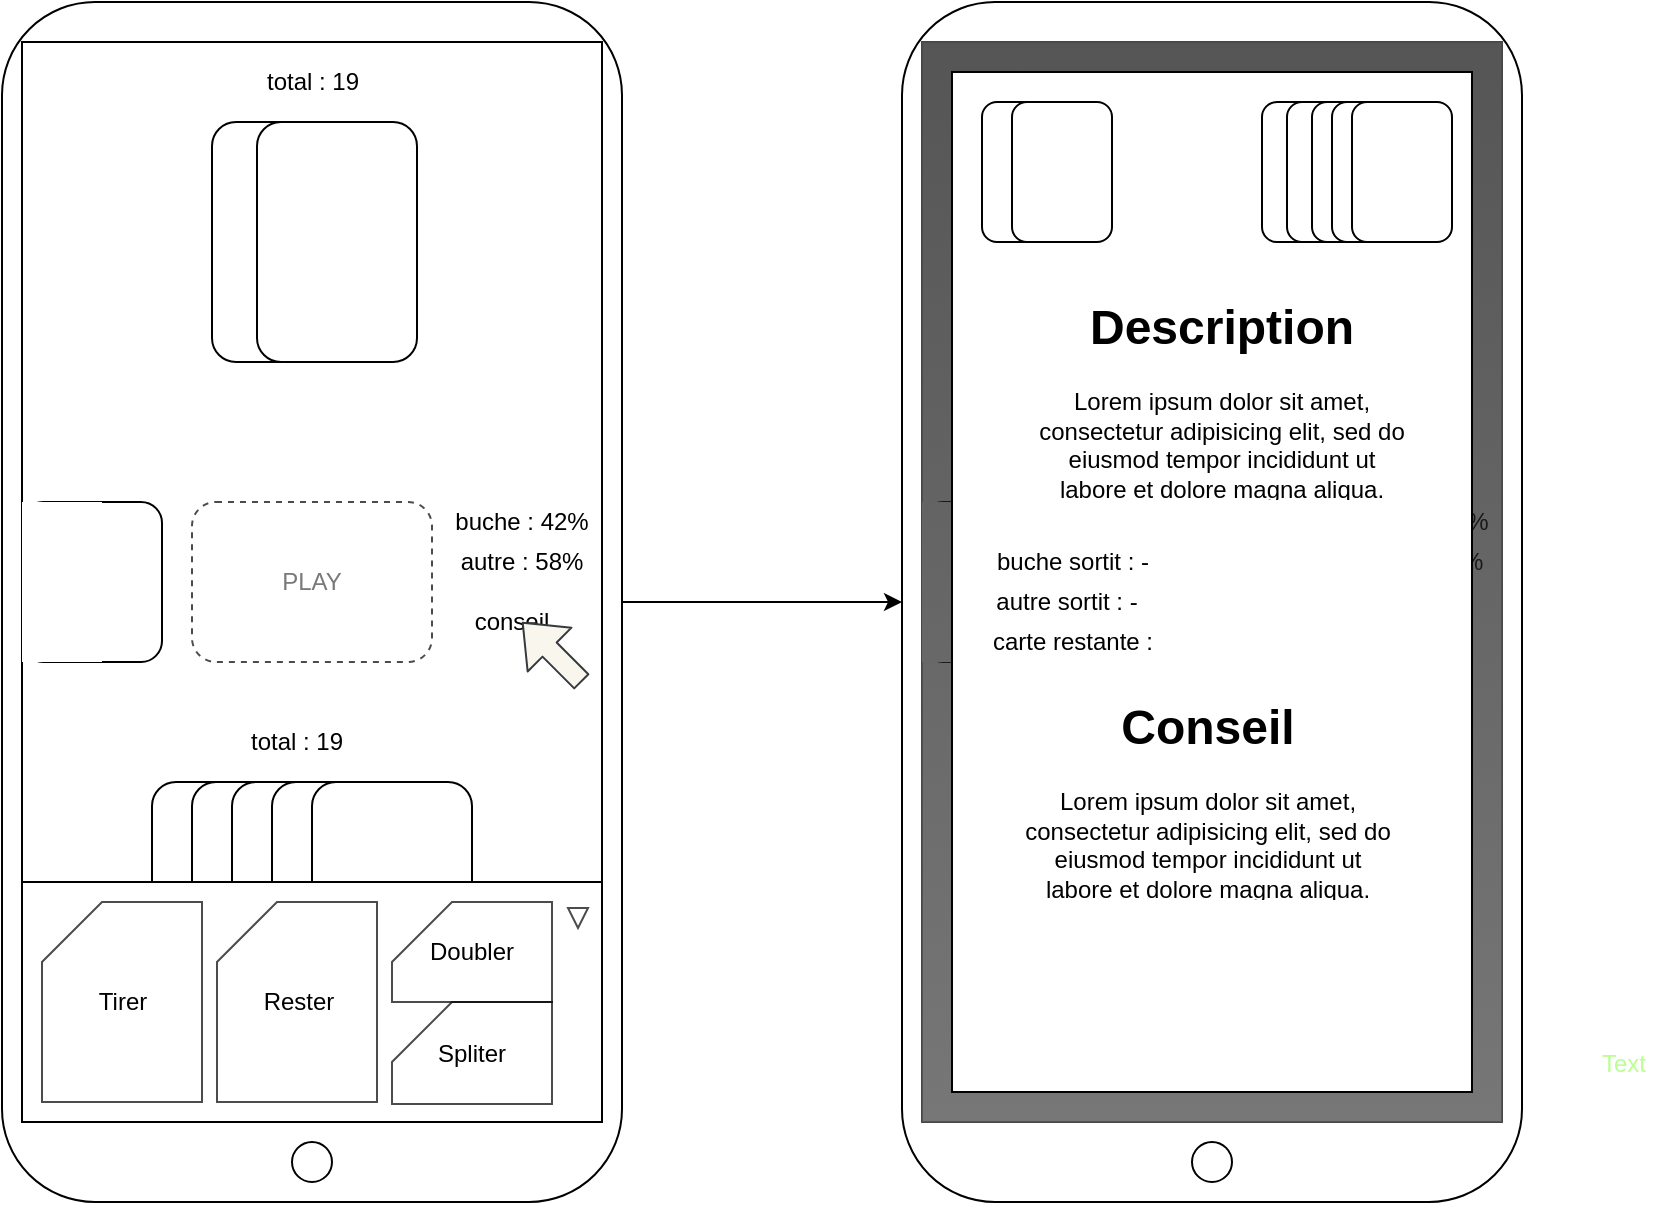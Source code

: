 <mxfile version="12.2.0" pages="1"><diagram id="uUF2-19ak4LS_ljSg2fa" name="Page-1"><mxGraphModel dx="1173" dy="660" grid="1" gridSize="10" guides="1" tooltips="1" connect="1" arrows="1" fold="1" page="1" pageScale="1" pageWidth="827" pageHeight="1169" math="0" shadow="0"><root><mxCell id="0"/><mxCell id="1" parent="0"/><mxCell id="1RPG53pjJnhCg3QH7NV_-48" style="edgeStyle=orthogonalEdgeStyle;rounded=0;orthogonalLoop=1;jettySize=auto;html=1;exitX=1;exitY=0.5;exitDx=0;exitDy=0;entryX=0;entryY=0.5;entryDx=0;entryDy=0;fontColor=#BAFF91;" edge="1" parent="1" source="1RPG53pjJnhCg3QH7NV_-1" target="1RPG53pjJnhCg3QH7NV_-26"><mxGeometry relative="1" as="geometry"/></mxCell><mxCell id="1RPG53pjJnhCg3QH7NV_-1" value="" style="rounded=1;whiteSpace=wrap;html=1;" vertex="1" parent="1"><mxGeometry x="40" y="40" width="310" height="600" as="geometry"/></mxCell><mxCell id="1RPG53pjJnhCg3QH7NV_-2" value="" style="rounded=0;whiteSpace=wrap;html=1;" vertex="1" parent="1"><mxGeometry x="50" y="60" width="290" height="540" as="geometry"/></mxCell><mxCell id="1RPG53pjJnhCg3QH7NV_-3" value="" style="ellipse;whiteSpace=wrap;html=1;" vertex="1" parent="1"><mxGeometry x="185" y="610" width="20" height="20" as="geometry"/></mxCell><mxCell id="1RPG53pjJnhCg3QH7NV_-4" value="" style="rounded=1;whiteSpace=wrap;html=1;rotation=90;" vertex="1" parent="1"><mxGeometry x="95" y="450" width="120" height="80" as="geometry"/></mxCell><mxCell id="1RPG53pjJnhCg3QH7NV_-6" value="" style="rounded=1;whiteSpace=wrap;html=1;rotation=90;" vertex="1" parent="1"><mxGeometry x="115" y="450" width="120" height="80" as="geometry"/></mxCell><mxCell id="1RPG53pjJnhCg3QH7NV_-7" value="" style="rounded=1;whiteSpace=wrap;html=1;rotation=90;" vertex="1" parent="1"><mxGeometry x="135" y="450" width="120" height="80" as="geometry"/></mxCell><mxCell id="1RPG53pjJnhCg3QH7NV_-8" value="" style="rounded=1;whiteSpace=wrap;html=1;rotation=90;" vertex="1" parent="1"><mxGeometry x="155" y="450" width="120" height="80" as="geometry"/></mxCell><mxCell id="1RPG53pjJnhCg3QH7NV_-9" value="" style="rounded=1;whiteSpace=wrap;html=1;rotation=90;" vertex="1" parent="1"><mxGeometry x="175" y="450" width="120" height="80" as="geometry"/></mxCell><mxCell id="1RPG53pjJnhCg3QH7NV_-11" value="total : 19" style="text;html=1;strokeColor=none;fillColor=none;align=center;verticalAlign=middle;whiteSpace=wrap;rounded=0;" vertex="1" parent="1"><mxGeometry x="160" y="400" width="55" height="20" as="geometry"/></mxCell><mxCell id="1RPG53pjJnhCg3QH7NV_-13" value="" style="rounded=1;whiteSpace=wrap;html=1;rotation=180;" vertex="1" parent="1"><mxGeometry x="50" y="290" width="70" height="80" as="geometry"/></mxCell><mxCell id="1RPG53pjJnhCg3QH7NV_-15" value="" style="rounded=0;whiteSpace=wrap;html=1;border-left=0px:;strokeColor=none;" vertex="1" parent="1"><mxGeometry x="50" y="290" width="40" height="80" as="geometry"/></mxCell><mxCell id="1RPG53pjJnhCg3QH7NV_-16" value="" style="rounded=1;whiteSpace=wrap;html=1;rotation=90;" vertex="1" parent="1"><mxGeometry x="125" y="120" width="120" height="80" as="geometry"/></mxCell><mxCell id="1RPG53pjJnhCg3QH7NV_-17" value="" style="rounded=1;whiteSpace=wrap;html=1;rotation=90;" vertex="1" parent="1"><mxGeometry x="147.5" y="120" width="120" height="80" as="geometry"/></mxCell><mxCell id="1RPG53pjJnhCg3QH7NV_-21" value="total : 19" style="text;html=1;strokeColor=none;fillColor=none;align=center;verticalAlign=middle;whiteSpace=wrap;rounded=0;" vertex="1" parent="1"><mxGeometry x="167.5" y="70" width="55" height="20" as="geometry"/></mxCell><mxCell id="1RPG53pjJnhCg3QH7NV_-23" value="buche : 42%" style="text;html=1;strokeColor=none;fillColor=none;align=center;verticalAlign=middle;whiteSpace=wrap;rounded=0;" vertex="1" parent="1"><mxGeometry x="265" y="290" width="70" height="20" as="geometry"/></mxCell><mxCell id="1RPG53pjJnhCg3QH7NV_-24" value="autre : 58%" style="text;html=1;strokeColor=none;fillColor=none;align=center;verticalAlign=middle;whiteSpace=wrap;rounded=0;" vertex="1" parent="1"><mxGeometry x="265" y="310" width="70" height="20" as="geometry"/></mxCell><mxCell id="1RPG53pjJnhCg3QH7NV_-25" value="conseil" style="text;html=1;strokeColor=none;fillColor=none;align=center;verticalAlign=middle;whiteSpace=wrap;rounded=0;" vertex="1" parent="1"><mxGeometry x="275" y="340" width="40" height="20" as="geometry"/></mxCell><mxCell id="1RPG53pjJnhCg3QH7NV_-26" value="" style="rounded=1;whiteSpace=wrap;html=1;" vertex="1" parent="1"><mxGeometry x="490" y="40" width="310" height="600" as="geometry"/></mxCell><mxCell id="1RPG53pjJnhCg3QH7NV_-27" value="" style="rounded=0;whiteSpace=wrap;html=1;" vertex="1" parent="1"><mxGeometry x="500" y="60" width="290" height="540" as="geometry"/></mxCell><mxCell id="1RPG53pjJnhCg3QH7NV_-28" value="" style="ellipse;whiteSpace=wrap;html=1;" vertex="1" parent="1"><mxGeometry x="635" y="610" width="20" height="20" as="geometry"/></mxCell><mxCell id="1RPG53pjJnhCg3QH7NV_-29" value="" style="rounded=1;whiteSpace=wrap;html=1;rotation=90;" vertex="1" parent="1"><mxGeometry x="545" y="450" width="120" height="80" as="geometry"/></mxCell><mxCell id="1RPG53pjJnhCg3QH7NV_-30" value="" style="rounded=1;whiteSpace=wrap;html=1;rotation=90;" vertex="1" parent="1"><mxGeometry x="565" y="450" width="120" height="80" as="geometry"/></mxCell><mxCell id="1RPG53pjJnhCg3QH7NV_-31" value="" style="rounded=1;whiteSpace=wrap;html=1;rotation=90;" vertex="1" parent="1"><mxGeometry x="585" y="450" width="120" height="80" as="geometry"/></mxCell><mxCell id="1RPG53pjJnhCg3QH7NV_-32" value="" style="rounded=1;whiteSpace=wrap;html=1;rotation=90;" vertex="1" parent="1"><mxGeometry x="605" y="450" width="120" height="80" as="geometry"/></mxCell><mxCell id="1RPG53pjJnhCg3QH7NV_-33" value="" style="rounded=1;whiteSpace=wrap;html=1;rotation=90;" vertex="1" parent="1"><mxGeometry x="625" y="450" width="120" height="80" as="geometry"/></mxCell><mxCell id="1RPG53pjJnhCg3QH7NV_-34" value="total : 19" style="text;html=1;strokeColor=none;fillColor=none;align=center;verticalAlign=middle;whiteSpace=wrap;rounded=0;" vertex="1" parent="1"><mxGeometry x="615" y="560" width="55" height="20" as="geometry"/></mxCell><mxCell id="1RPG53pjJnhCg3QH7NV_-35" value="" style="rounded=1;whiteSpace=wrap;html=1;rotation=180;" vertex="1" parent="1"><mxGeometry x="500" y="290" width="70" height="80" as="geometry"/></mxCell><mxCell id="1RPG53pjJnhCg3QH7NV_-36" value="" style="rounded=0;whiteSpace=wrap;html=1;border-left=0px:;strokeColor=none;" vertex="1" parent="1"><mxGeometry x="500" y="290" width="40" height="80" as="geometry"/></mxCell><mxCell id="1RPG53pjJnhCg3QH7NV_-37" value="" style="rounded=1;whiteSpace=wrap;html=1;rotation=90;" vertex="1" parent="1"><mxGeometry x="575" y="120" width="120" height="80" as="geometry"/></mxCell><mxCell id="1RPG53pjJnhCg3QH7NV_-38" value="" style="rounded=1;whiteSpace=wrap;html=1;rotation=90;" vertex="1" parent="1"><mxGeometry x="595" y="120" width="120" height="80" as="geometry"/></mxCell><mxCell id="1RPG53pjJnhCg3QH7NV_-39" value="total : 19" style="text;html=1;strokeColor=none;fillColor=none;align=center;verticalAlign=middle;whiteSpace=wrap;rounded=0;" vertex="1" parent="1"><mxGeometry x="617.5" y="70" width="55" height="20" as="geometry"/></mxCell><mxCell id="1RPG53pjJnhCg3QH7NV_-40" value="buche : 42%" style="text;html=1;strokeColor=none;fillColor=none;align=center;verticalAlign=middle;whiteSpace=wrap;rounded=0;" vertex="1" parent="1"><mxGeometry x="715" y="290" width="70" height="20" as="geometry"/></mxCell><mxCell id="1RPG53pjJnhCg3QH7NV_-41" value="autre : 58%" style="text;html=1;strokeColor=none;fillColor=none;align=center;verticalAlign=middle;whiteSpace=wrap;rounded=0;" vertex="1" parent="1"><mxGeometry x="715" y="310" width="70" height="20" as="geometry"/></mxCell><mxCell id="1RPG53pjJnhCg3QH7NV_-42" value="conseil" style="text;html=1;strokeColor=none;fillColor=none;align=center;verticalAlign=middle;whiteSpace=wrap;rounded=0;" vertex="1" parent="1"><mxGeometry x="725" y="340" width="40" height="20" as="geometry"/></mxCell><mxCell id="1RPG53pjJnhCg3QH7NV_-45" value="" style="rounded=0;whiteSpace=wrap;html=1;labelBackgroundColor=#404040;gradientColor=#3D3D3D;fillColor=#0D0D0D;strokeColor=#666666;textOpacity=50;opacity=70;" vertex="1" parent="1"><mxGeometry x="500" y="60" width="290" height="540" as="geometry"/></mxCell><mxCell id="1RPG53pjJnhCg3QH7NV_-46" value="Text" style="text;html=1;resizable=0;points=[];autosize=1;align=left;verticalAlign=top;spacingTop=-4;fontColor=#BAFF91;" vertex="1" parent="1"><mxGeometry x="838" y="561" width="40" height="20" as="geometry"/></mxCell><mxCell id="1RPG53pjJnhCg3QH7NV_-43" value="" style="shape=flexArrow;endArrow=classic;html=1;fillColor=#f9f7ed;strokeColor=#36393d;" edge="1" parent="1"><mxGeometry width="50" height="50" relative="1" as="geometry"><mxPoint x="330" y="380" as="sourcePoint"/><mxPoint x="300" y="350" as="targetPoint"/><Array as="points"><mxPoint x="330" y="380"/></Array></mxGeometry></mxCell><mxCell id="1RPG53pjJnhCg3QH7NV_-47" value="" style="rounded=0;whiteSpace=wrap;html=1;fillColor=#ffffff;fontColor=#000000;" vertex="1" parent="1"><mxGeometry x="515" y="75" width="260" height="510" as="geometry"/></mxCell><mxCell id="1RPG53pjJnhCg3QH7NV_-52" value="&lt;h1&gt;Description&lt;/h1&gt;&lt;p&gt;Lorem ipsum dolor sit amet, consectetur adipisicing elit, sed do eiusmod tempor incididunt ut labore et dolore magna aliqua.&lt;/p&gt;" style="text;html=1;strokeColor=none;fillColor=none;whiteSpace=wrap;overflow=hidden;rounded=0;fontColor=#000000;align=center;verticalAlign=middle;" vertex="1" parent="1"><mxGeometry x="555" y="170" width="190" height="120" as="geometry"/></mxCell><mxCell id="1RPG53pjJnhCg3QH7NV_-53" value="" style="rounded=1;whiteSpace=wrap;html=1;rotation=90;" vertex="1" parent="1"><mxGeometry x="520" y="100" width="70" height="50" as="geometry"/></mxCell><mxCell id="1RPG53pjJnhCg3QH7NV_-54" value="" style="rounded=1;whiteSpace=wrap;html=1;rotation=90;" vertex="1" parent="1"><mxGeometry x="535" y="100" width="70" height="50" as="geometry"/></mxCell><mxCell id="1RPG53pjJnhCg3QH7NV_-55" value="" style="rounded=1;whiteSpace=wrap;html=1;rotation=90;" vertex="1" parent="1"><mxGeometry x="660" y="100" width="70" height="50" as="geometry"/></mxCell><mxCell id="1RPG53pjJnhCg3QH7NV_-56" value="" style="rounded=1;whiteSpace=wrap;html=1;rotation=90;" vertex="1" parent="1"><mxGeometry x="672.5" y="100" width="70" height="50" as="geometry"/></mxCell><mxCell id="1RPG53pjJnhCg3QH7NV_-57" value="" style="rounded=1;whiteSpace=wrap;html=1;rotation=90;" vertex="1" parent="1"><mxGeometry x="685" y="100" width="70" height="50" as="geometry"/></mxCell><mxCell id="1RPG53pjJnhCg3QH7NV_-58" value="" style="rounded=1;whiteSpace=wrap;html=1;rotation=90;" vertex="1" parent="1"><mxGeometry x="695" y="100" width="70" height="50" as="geometry"/></mxCell><mxCell id="1RPG53pjJnhCg3QH7NV_-59" value="" style="rounded=1;whiteSpace=wrap;html=1;rotation=90;" vertex="1" parent="1"><mxGeometry x="705" y="100" width="70" height="50" as="geometry"/></mxCell><mxCell id="1RPG53pjJnhCg3QH7NV_-60" value="buche sortit : -" style="text;html=1;strokeColor=none;fillColor=none;align=center;verticalAlign=middle;whiteSpace=wrap;rounded=0;fontColor=#000000;" vertex="1" parent="1"><mxGeometry x="522.5" y="310" width="105" height="20" as="geometry"/></mxCell><mxCell id="1RPG53pjJnhCg3QH7NV_-61" value="autre sortit : -" style="text;html=1;strokeColor=none;fillColor=none;align=center;verticalAlign=middle;whiteSpace=wrap;rounded=0;fontColor=#000000;" vertex="1" parent="1"><mxGeometry x="520" y="330" width="105" height="20" as="geometry"/></mxCell><mxCell id="1RPG53pjJnhCg3QH7NV_-62" value="carte restante :" style="text;html=1;strokeColor=none;fillColor=none;align=center;verticalAlign=middle;whiteSpace=wrap;rounded=0;fontColor=#000000;" vertex="1" parent="1"><mxGeometry x="522.5" y="350" width="105" height="20" as="geometry"/></mxCell><mxCell id="1RPG53pjJnhCg3QH7NV_-64" value="&lt;h1&gt;Conseil&lt;/h1&gt;&lt;p&gt;Lorem ipsum dolor sit amet, consectetur adipisicing elit, sed do eiusmod tempor incididunt ut labore et dolore magna aliqua.&lt;/p&gt;" style="text;html=1;strokeColor=none;fillColor=none;whiteSpace=wrap;overflow=hidden;rounded=0;fontColor=#000000;align=center;verticalAlign=middle;" vertex="1" parent="1"><mxGeometry x="548" y="370" width="190" height="120" as="geometry"/></mxCell><mxCell id="1RPG53pjJnhCg3QH7NV_-67" value="" style="rounded=0;whiteSpace=wrap;html=1;fillColor=#ffffff;fontColor=#000000;" vertex="1" parent="1"><mxGeometry x="50" y="480" width="290" height="120" as="geometry"/></mxCell><mxCell id="1RPG53pjJnhCg3QH7NV_-68" value="" style="triangle;whiteSpace=wrap;html=1;rounded=0;labelBackgroundColor=#404040;fillColor=none;gradientColor=none;fontColor=#BAFF91;opacity=70;align=left;rotation=90;" vertex="1" parent="1"><mxGeometry x="323" y="493" width="10" height="10" as="geometry"/></mxCell><mxCell id="1RPG53pjJnhCg3QH7NV_-70" value="Tirer" style="shape=card;html=1;rounded=0;labelBackgroundColor=none;fillColor=none;gradientColor=none;fontColor=#000000;opacity=70;align=center;" vertex="1" parent="1"><mxGeometry x="60" y="490" width="80" height="100" as="geometry"/></mxCell><mxCell id="1RPG53pjJnhCg3QH7NV_-71" value="Rester" style="shape=card;html=1;rounded=0;labelBackgroundColor=none;fillColor=none;gradientColor=none;fontColor=#000000;opacity=70;align=center;" vertex="1" parent="1"><mxGeometry x="147.5" y="490" width="80" height="100" as="geometry"/></mxCell><mxCell id="1RPG53pjJnhCg3QH7NV_-72" value="Doubler" style="shape=card;html=1;rounded=0;labelBackgroundColor=none;fillColor=none;gradientColor=none;fontColor=#000000;opacity=70;align=center;whiteSpace=wrap;" vertex="1" parent="1"><mxGeometry x="235" y="490" width="80" height="50" as="geometry"/></mxCell><mxCell id="1RPG53pjJnhCg3QH7NV_-73" value="Spliter" style="shape=card;whiteSpace=wrap;html=1;rounded=0;labelBackgroundColor=none;fillColor=none;gradientColor=none;fontColor=#000000;opacity=70;align=center;" vertex="1" parent="1"><mxGeometry x="235" y="540" width="80" height="51" as="geometry"/></mxCell><mxCell id="1RPG53pjJnhCg3QH7NV_-74" value="PLAY" style="rounded=1;whiteSpace=wrap;html=1;labelBackgroundColor=none;fillColor=none;gradientColor=none;fontColor=#7A7A7A;opacity=70;align=center;dashed=1;" vertex="1" parent="1"><mxGeometry x="135" y="290" width="120" height="80" as="geometry"/></mxCell></root></mxGraphModel></diagram></mxfile>